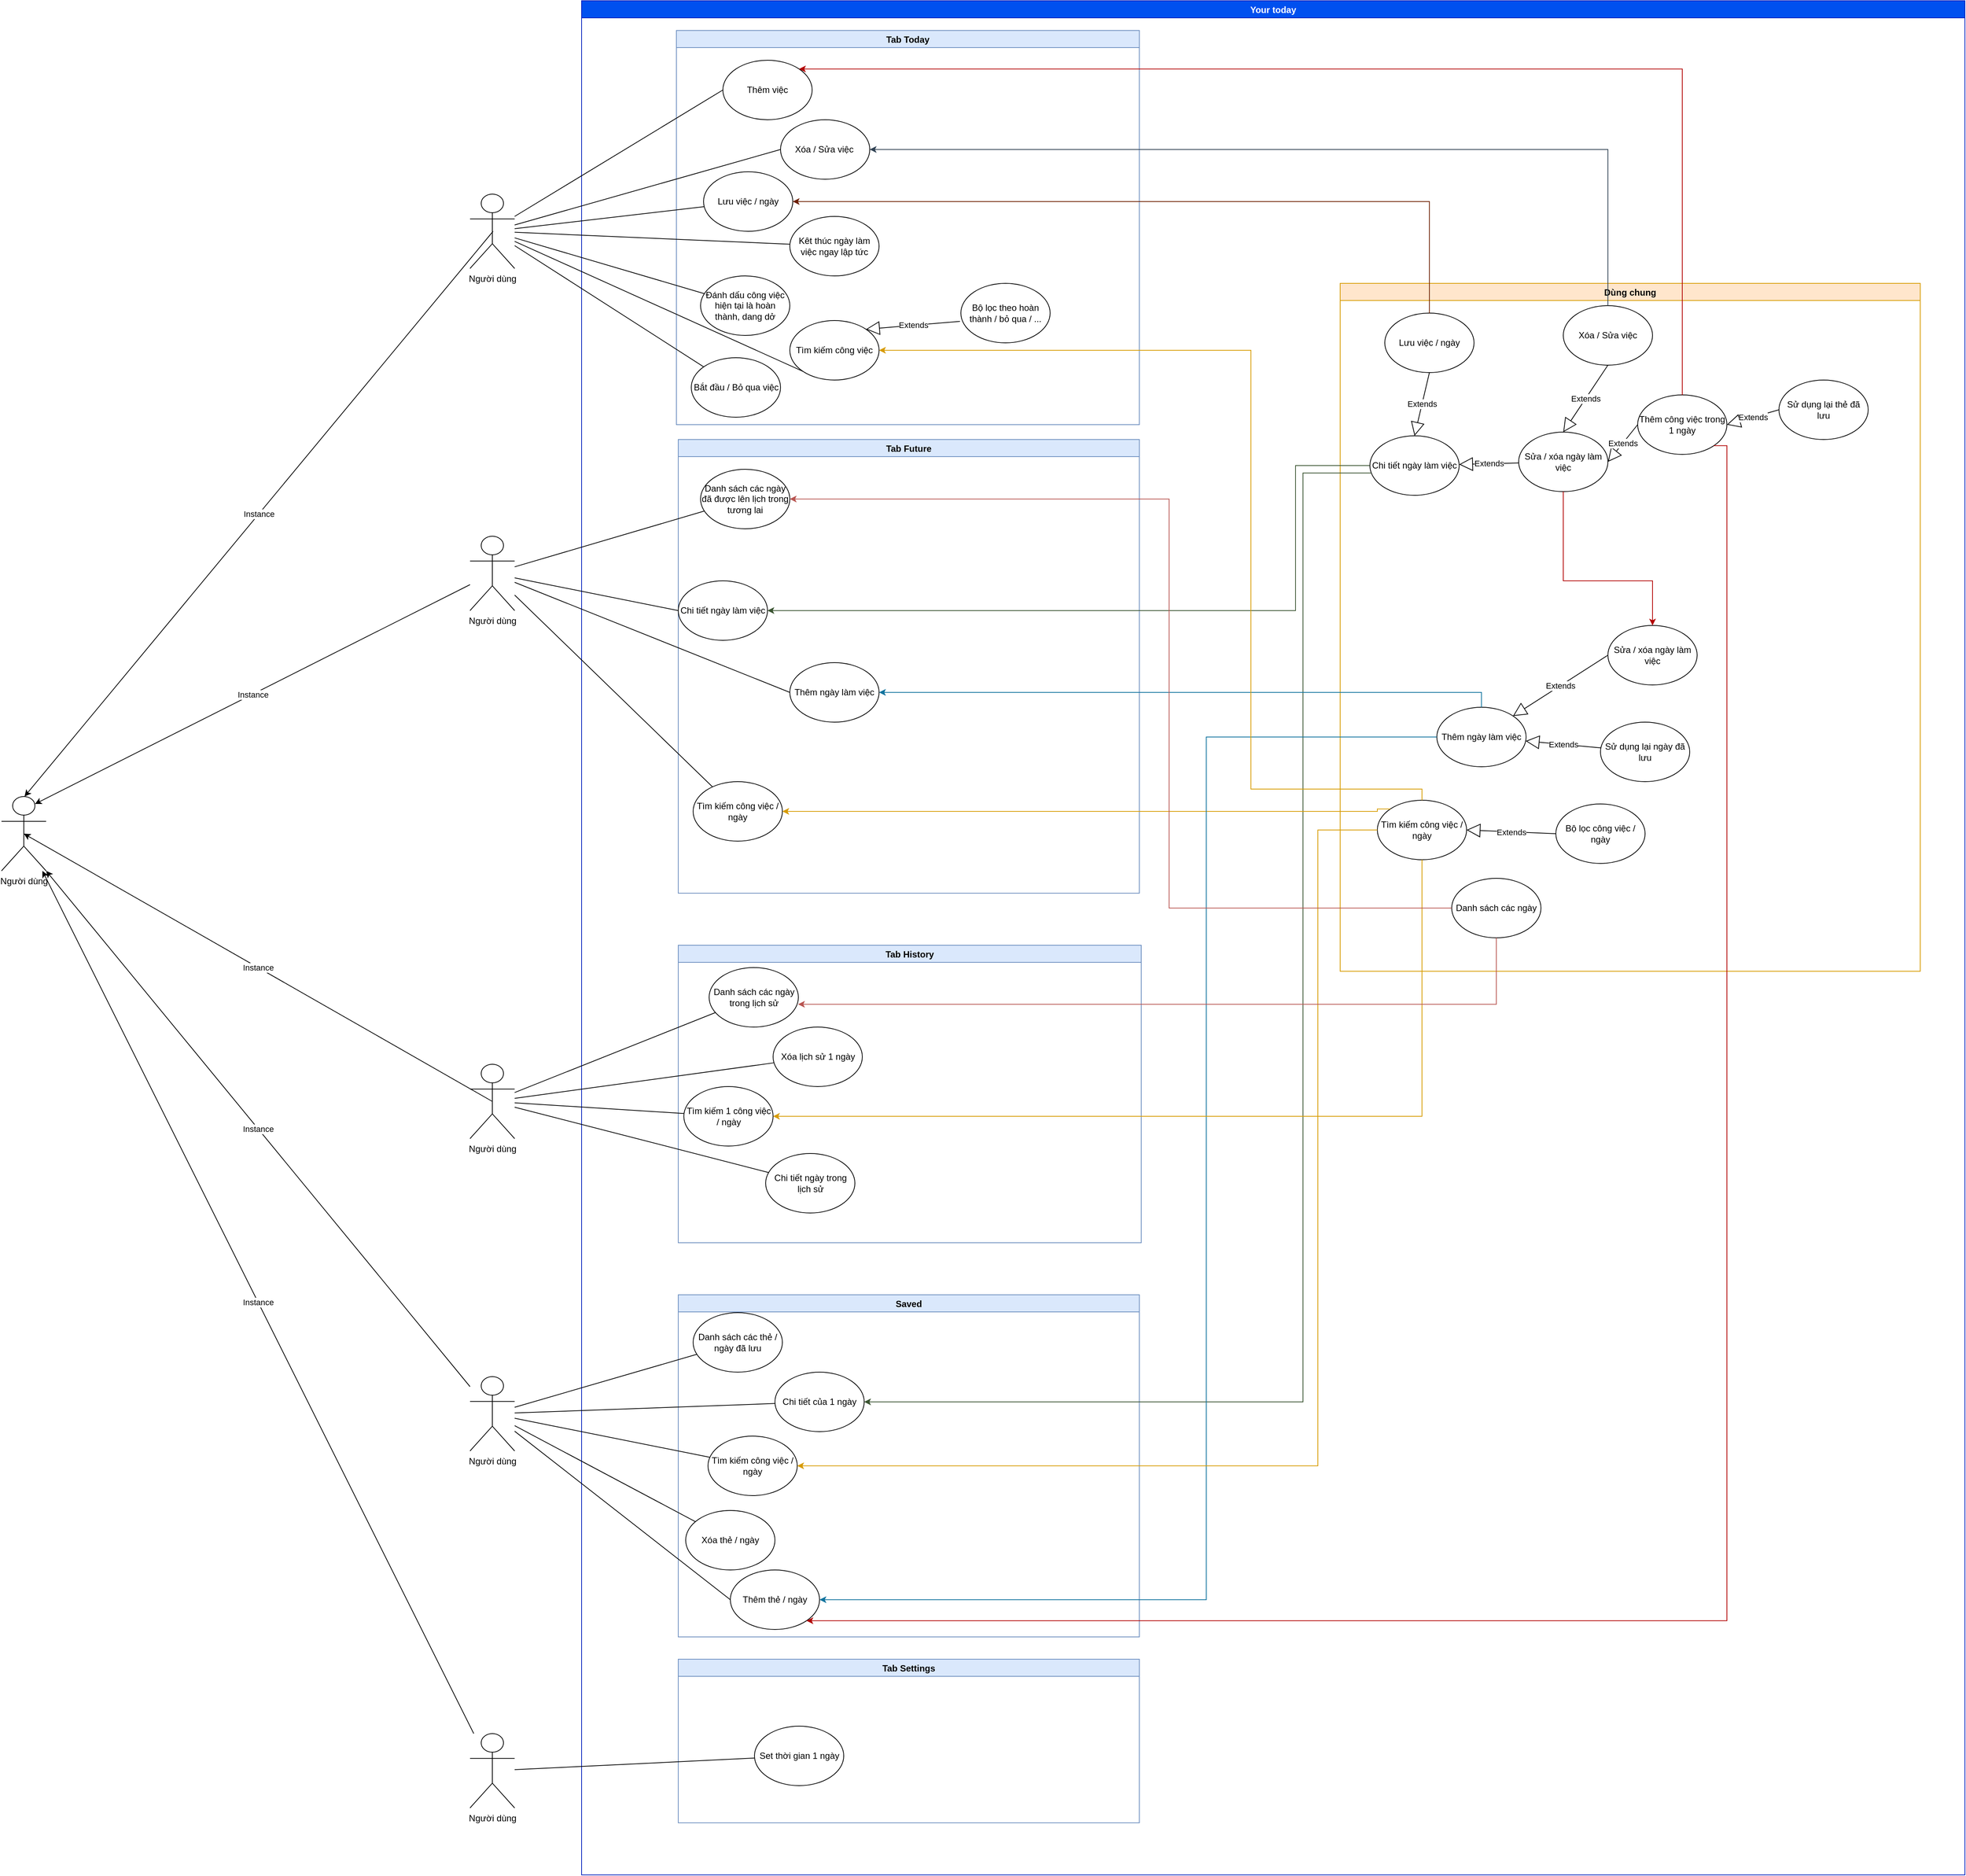 <mxfile version="14.7.0" type="device"><diagram id="XWagXdoDVZifMpJvhc0-" name="Page-1"><mxGraphModel dx="5567" dy="3816" grid="1" gridSize="10" guides="1" tooltips="1" connect="1" arrows="1" fold="1" page="1" pageScale="1" pageWidth="827" pageHeight="1169" math="0" shadow="0"><root><mxCell id="0"/><mxCell id="1" parent="0"/><mxCell id="ROFBrIqa3l4zb5Zoeo8V-1" value="Your today" style="swimlane;fillColor=#0050ef;strokeColor=#001DBC;fontColor=#ffffff;" vertex="1" parent="1"><mxGeometry x="190" y="-70" width="1860" height="2520" as="geometry"/></mxCell><mxCell id="ROFBrIqa3l4zb5Zoeo8V-3" value="Tab Future" style="swimlane;fillColor=#dae8fc;strokeColor=#6c8ebf;" vertex="1" parent="ROFBrIqa3l4zb5Zoeo8V-1"><mxGeometry x="130" y="590" width="620" height="610" as="geometry"/></mxCell><mxCell id="ROFBrIqa3l4zb5Zoeo8V-20" value="Danh sách các ngày đã được lên lịch trong tương lai" style="ellipse;whiteSpace=wrap;html=1;" vertex="1" parent="ROFBrIqa3l4zb5Zoeo8V-3"><mxGeometry x="30" y="40" width="120" height="80" as="geometry"/></mxCell><mxCell id="ROFBrIqa3l4zb5Zoeo8V-21" value="Chi tiết ngày làm việc" style="ellipse;whiteSpace=wrap;html=1;" vertex="1" parent="ROFBrIqa3l4zb5Zoeo8V-3"><mxGeometry y="190" width="120" height="80" as="geometry"/></mxCell><mxCell id="ROFBrIqa3l4zb5Zoeo8V-22" value="Tìm kiếm công việc / ngày" style="ellipse;whiteSpace=wrap;html=1;" vertex="1" parent="ROFBrIqa3l4zb5Zoeo8V-3"><mxGeometry x="20" y="460" width="120" height="80" as="geometry"/></mxCell><mxCell id="ROFBrIqa3l4zb5Zoeo8V-24" value="Thêm ngày làm việc" style="ellipse;whiteSpace=wrap;html=1;" vertex="1" parent="ROFBrIqa3l4zb5Zoeo8V-3"><mxGeometry x="150" y="300" width="120" height="80" as="geometry"/></mxCell><mxCell id="ROFBrIqa3l4zb5Zoeo8V-6" value="Tab Settings" style="swimlane;fillColor=#dae8fc;strokeColor=#6c8ebf;" vertex="1" parent="ROFBrIqa3l4zb5Zoeo8V-1"><mxGeometry x="130" y="2230" width="620" height="220" as="geometry"/></mxCell><mxCell id="ROFBrIqa3l4zb5Zoeo8V-40" value="Set thời gian 1 ngày" style="ellipse;whiteSpace=wrap;html=1;" vertex="1" parent="ROFBrIqa3l4zb5Zoeo8V-6"><mxGeometry x="102.5" y="90" width="120" height="80" as="geometry"/></mxCell><mxCell id="ROFBrIqa3l4zb5Zoeo8V-4" value="Tab History" style="swimlane;fillColor=#dae8fc;strokeColor=#6c8ebf;" vertex="1" parent="ROFBrIqa3l4zb5Zoeo8V-1"><mxGeometry x="130" y="1270" width="622.5" height="400" as="geometry"/></mxCell><mxCell id="ROFBrIqa3l4zb5Zoeo8V-30" value="Danh sách các ngày trong lịch sử" style="ellipse;whiteSpace=wrap;html=1;" vertex="1" parent="ROFBrIqa3l4zb5Zoeo8V-4"><mxGeometry x="41.5" y="30" width="120" height="80" as="geometry"/></mxCell><mxCell id="ROFBrIqa3l4zb5Zoeo8V-31" value="Xóa lịch sử 1 ngày" style="ellipse;whiteSpace=wrap;html=1;" vertex="1" parent="ROFBrIqa3l4zb5Zoeo8V-4"><mxGeometry x="127.5" y="110" width="120" height="80" as="geometry"/></mxCell><mxCell id="ROFBrIqa3l4zb5Zoeo8V-32" value="Tìm kiếm 1 công việc / ngày" style="ellipse;whiteSpace=wrap;html=1;" vertex="1" parent="ROFBrIqa3l4zb5Zoeo8V-4"><mxGeometry x="7.5" y="190" width="120" height="80" as="geometry"/></mxCell><mxCell id="ROFBrIqa3l4zb5Zoeo8V-33" value="Chi tiết ngày trong lịch sử" style="ellipse;whiteSpace=wrap;html=1;" vertex="1" parent="ROFBrIqa3l4zb5Zoeo8V-4"><mxGeometry x="117.5" y="280" width="120" height="80" as="geometry"/></mxCell><mxCell id="ROFBrIqa3l4zb5Zoeo8V-5" value="Saved" style="swimlane;fillColor=#dae8fc;strokeColor=#6c8ebf;" vertex="1" parent="ROFBrIqa3l4zb5Zoeo8V-1"><mxGeometry x="130" y="1740" width="620" height="460" as="geometry"/></mxCell><mxCell id="ROFBrIqa3l4zb5Zoeo8V-34" value="Danh sách các thẻ / ngày đã lưu" style="ellipse;whiteSpace=wrap;html=1;" vertex="1" parent="ROFBrIqa3l4zb5Zoeo8V-5"><mxGeometry x="20" y="24" width="120" height="80" as="geometry"/></mxCell><mxCell id="ROFBrIqa3l4zb5Zoeo8V-35" value="Chi tiết của 1 ngày" style="ellipse;whiteSpace=wrap;html=1;" vertex="1" parent="ROFBrIqa3l4zb5Zoeo8V-5"><mxGeometry x="130" y="104" width="120" height="80" as="geometry"/></mxCell><mxCell id="ROFBrIqa3l4zb5Zoeo8V-36" value="Tìm kiếm công việc / ngày" style="ellipse;whiteSpace=wrap;html=1;" vertex="1" parent="ROFBrIqa3l4zb5Zoeo8V-5"><mxGeometry x="40" y="190" width="120" height="80" as="geometry"/></mxCell><mxCell id="ROFBrIqa3l4zb5Zoeo8V-37" value="Xóa thẻ / ngày" style="ellipse;whiteSpace=wrap;html=1;" vertex="1" parent="ROFBrIqa3l4zb5Zoeo8V-5"><mxGeometry x="10" y="290" width="120" height="80" as="geometry"/></mxCell><mxCell id="ROFBrIqa3l4zb5Zoeo8V-38" value="Thêm thẻ / ngày" style="ellipse;whiteSpace=wrap;html=1;" vertex="1" parent="ROFBrIqa3l4zb5Zoeo8V-5"><mxGeometry x="70" y="370" width="120" height="80" as="geometry"/></mxCell><mxCell id="ROFBrIqa3l4zb5Zoeo8V-2" value="Tab Today" style="swimlane;fillColor=#dae8fc;strokeColor=#6c8ebf;" vertex="1" parent="ROFBrIqa3l4zb5Zoeo8V-1"><mxGeometry x="127.5" y="40" width="622.5" height="530" as="geometry"/></mxCell><mxCell id="ROFBrIqa3l4zb5Zoeo8V-8" value="Thêm việc" style="ellipse;whiteSpace=wrap;html=1;" vertex="1" parent="ROFBrIqa3l4zb5Zoeo8V-2"><mxGeometry x="62.5" y="40" width="120" height="80" as="geometry"/></mxCell><mxCell id="ROFBrIqa3l4zb5Zoeo8V-12" value="Đánh dấu công việc hiện tại là hoàn thành, dang dở" style="ellipse;whiteSpace=wrap;html=1;" vertex="1" parent="ROFBrIqa3l4zb5Zoeo8V-2"><mxGeometry x="32.5" y="330" width="120" height="80" as="geometry"/></mxCell><mxCell id="ROFBrIqa3l4zb5Zoeo8V-14" value="Tìm kiếm công việc" style="ellipse;whiteSpace=wrap;html=1;" vertex="1" parent="ROFBrIqa3l4zb5Zoeo8V-2"><mxGeometry x="152.5" y="390" width="120" height="80" as="geometry"/></mxCell><mxCell id="ROFBrIqa3l4zb5Zoeo8V-15" value="Lưu việc / ngày" style="ellipse;whiteSpace=wrap;html=1;" vertex="1" parent="ROFBrIqa3l4zb5Zoeo8V-2"><mxGeometry x="36.5" y="190" width="120" height="80" as="geometry"/></mxCell><mxCell id="ROFBrIqa3l4zb5Zoeo8V-16" value="Kêt thúc ngày làm việc ngay lập tức" style="ellipse;whiteSpace=wrap;html=1;" vertex="1" parent="ROFBrIqa3l4zb5Zoeo8V-2"><mxGeometry x="152.5" y="250" width="120" height="80" as="geometry"/></mxCell><mxCell id="ROFBrIqa3l4zb5Zoeo8V-19" value="Bắt đầu / Bỏ qua việc" style="ellipse;whiteSpace=wrap;html=1;" vertex="1" parent="ROFBrIqa3l4zb5Zoeo8V-2"><mxGeometry x="20" y="440" width="120" height="80" as="geometry"/></mxCell><mxCell id="ROFBrIqa3l4zb5Zoeo8V-146" value="Bộ lọc theo hoàn thành / bỏ qua / ..." style="ellipse;whiteSpace=wrap;html=1;" vertex="1" parent="ROFBrIqa3l4zb5Zoeo8V-2"><mxGeometry x="382.5" y="340" width="120" height="80" as="geometry"/></mxCell><mxCell id="ROFBrIqa3l4zb5Zoeo8V-147" value="Extends" style="endArrow=block;endSize=16;endFill=0;html=1;entryX=1;entryY=0;entryDx=0;entryDy=0;exitX=-0.01;exitY=0.639;exitDx=0;exitDy=0;exitPerimeter=0;" edge="1" parent="ROFBrIqa3l4zb5Zoeo8V-2" source="ROFBrIqa3l4zb5Zoeo8V-146" target="ROFBrIqa3l4zb5Zoeo8V-14"><mxGeometry width="160" relative="1" as="geometry"><mxPoint x="1262.5" y="470.0" as="sourcePoint"/><mxPoint x="1202.5" y="560.0" as="targetPoint"/></mxGeometry></mxCell><mxCell id="ROFBrIqa3l4zb5Zoeo8V-7" value="Xóa / Sửa việc&amp;nbsp;" style="ellipse;whiteSpace=wrap;html=1;" vertex="1" parent="ROFBrIqa3l4zb5Zoeo8V-2"><mxGeometry x="140" y="120" width="120" height="80" as="geometry"/></mxCell><mxCell id="ROFBrIqa3l4zb5Zoeo8V-97" value="Dùng chung" style="swimlane;fillColor=#ffe6cc;strokeColor=#d79b00;" vertex="1" parent="ROFBrIqa3l4zb5Zoeo8V-1"><mxGeometry x="1020" y="380" width="780" height="925" as="geometry"/></mxCell><mxCell id="ROFBrIqa3l4zb5Zoeo8V-98" value="Xóa / Sửa việc" style="ellipse;whiteSpace=wrap;html=1;" vertex="1" parent="ROFBrIqa3l4zb5Zoeo8V-97"><mxGeometry x="300" y="30" width="120" height="80" as="geometry"/></mxCell><mxCell id="ROFBrIqa3l4zb5Zoeo8V-101" value="Lưu việc / ngày" style="ellipse;whiteSpace=wrap;html=1;" vertex="1" parent="ROFBrIqa3l4zb5Zoeo8V-97"><mxGeometry x="60" y="40" width="120" height="80" as="geometry"/></mxCell><mxCell id="ROFBrIqa3l4zb5Zoeo8V-102" value="Chi tiết ngày làm việc" style="ellipse;whiteSpace=wrap;html=1;" vertex="1" parent="ROFBrIqa3l4zb5Zoeo8V-97"><mxGeometry x="40" y="205" width="120" height="80" as="geometry"/></mxCell><mxCell id="ROFBrIqa3l4zb5Zoeo8V-104" value="Tìm kiếm công việc / ngày" style="ellipse;whiteSpace=wrap;html=1;" vertex="1" parent="ROFBrIqa3l4zb5Zoeo8V-97"><mxGeometry x="50" y="695" width="120" height="80" as="geometry"/></mxCell><mxCell id="ROFBrIqa3l4zb5Zoeo8V-105" value="Bộ lọc công việc / ngày" style="ellipse;whiteSpace=wrap;html=1;" vertex="1" parent="ROFBrIqa3l4zb5Zoeo8V-97"><mxGeometry x="290" y="700" width="120" height="80" as="geometry"/></mxCell><mxCell id="ROFBrIqa3l4zb5Zoeo8V-110" value="Sửa / xóa ngày làm việc" style="ellipse;whiteSpace=wrap;html=1;" vertex="1" parent="ROFBrIqa3l4zb5Zoeo8V-97"><mxGeometry x="240" y="200" width="120" height="80" as="geometry"/></mxCell><mxCell id="ROFBrIqa3l4zb5Zoeo8V-112" value="Thêm công việc trong 1 ngày" style="ellipse;whiteSpace=wrap;html=1;" vertex="1" parent="ROFBrIqa3l4zb5Zoeo8V-97"><mxGeometry x="400" y="150" width="120" height="80" as="geometry"/></mxCell><mxCell id="ROFBrIqa3l4zb5Zoeo8V-113" value="Sử dụng lại thẻ đã lưu" style="ellipse;whiteSpace=wrap;html=1;" vertex="1" parent="ROFBrIqa3l4zb5Zoeo8V-97"><mxGeometry x="590" y="130" width="120" height="80" as="geometry"/></mxCell><mxCell id="ROFBrIqa3l4zb5Zoeo8V-114" value="Extends" style="endArrow=block;endSize=16;endFill=0;html=1;entryX=1;entryY=0.5;entryDx=0;entryDy=0;exitX=0;exitY=0.5;exitDx=0;exitDy=0;" edge="1" parent="ROFBrIqa3l4zb5Zoeo8V-97" source="ROFBrIqa3l4zb5Zoeo8V-112" target="ROFBrIqa3l4zb5Zoeo8V-110"><mxGeometry width="160" relative="1" as="geometry"><mxPoint x="150" y="-100" as="sourcePoint"/><mxPoint x="30" y="-100" as="targetPoint"/></mxGeometry></mxCell><mxCell id="ROFBrIqa3l4zb5Zoeo8V-115" value="Extends" style="endArrow=block;endSize=16;endFill=0;html=1;entryX=1;entryY=0.5;entryDx=0;entryDy=0;exitX=0;exitY=0.5;exitDx=0;exitDy=0;" edge="1" parent="ROFBrIqa3l4zb5Zoeo8V-97" source="ROFBrIqa3l4zb5Zoeo8V-113" target="ROFBrIqa3l4zb5Zoeo8V-112"><mxGeometry width="160" relative="1" as="geometry"><mxPoint x="170" y="-80" as="sourcePoint"/><mxPoint x="50" y="-80" as="targetPoint"/></mxGeometry></mxCell><mxCell id="ROFBrIqa3l4zb5Zoeo8V-117" value="Extends" style="endArrow=block;endSize=16;endFill=0;html=1;entryX=0.5;entryY=0;entryDx=0;entryDy=0;exitX=0.5;exitY=1;exitDx=0;exitDy=0;" edge="1" parent="ROFBrIqa3l4zb5Zoeo8V-97" source="ROFBrIqa3l4zb5Zoeo8V-98" target="ROFBrIqa3l4zb5Zoeo8V-110"><mxGeometry width="160" relative="1" as="geometry"><mxPoint x="410" y="200.0" as="sourcePoint"/><mxPoint x="370" y="250.0" as="targetPoint"/></mxGeometry></mxCell><mxCell id="ROFBrIqa3l4zb5Zoeo8V-119" value="Extends" style="endArrow=block;endSize=16;endFill=0;html=1;" edge="1" parent="ROFBrIqa3l4zb5Zoeo8V-97" source="ROFBrIqa3l4zb5Zoeo8V-110" target="ROFBrIqa3l4zb5Zoeo8V-102"><mxGeometry width="160" relative="1" as="geometry"><mxPoint x="370" y="120.0" as="sourcePoint"/><mxPoint x="310" y="210.0" as="targetPoint"/></mxGeometry></mxCell><mxCell id="ROFBrIqa3l4zb5Zoeo8V-125" value="Extends" style="endArrow=block;endSize=16;endFill=0;html=1;entryX=0.5;entryY=0;entryDx=0;entryDy=0;exitX=0.5;exitY=1;exitDx=0;exitDy=0;" edge="1" parent="ROFBrIqa3l4zb5Zoeo8V-97" source="ROFBrIqa3l4zb5Zoeo8V-101" target="ROFBrIqa3l4zb5Zoeo8V-102"><mxGeometry width="160" relative="1" as="geometry"><mxPoint x="250.043" y="251.512" as="sourcePoint"/><mxPoint x="169.963" y="253.589" as="targetPoint"/></mxGeometry></mxCell><mxCell id="ROFBrIqa3l4zb5Zoeo8V-130" value="Thêm ngày làm việc" style="ellipse;whiteSpace=wrap;html=1;" vertex="1" parent="ROFBrIqa3l4zb5Zoeo8V-97"><mxGeometry x="130" y="570" width="120" height="80" as="geometry"/></mxCell><mxCell id="ROFBrIqa3l4zb5Zoeo8V-131" value="Sử dụng lại ngày đã lưu" style="ellipse;whiteSpace=wrap;html=1;" vertex="1" parent="ROFBrIqa3l4zb5Zoeo8V-97"><mxGeometry x="350" y="590" width="120" height="80" as="geometry"/></mxCell><mxCell id="ROFBrIqa3l4zb5Zoeo8V-132" value="Extends" style="endArrow=block;endSize=16;endFill=0;html=1;" edge="1" parent="ROFBrIqa3l4zb5Zoeo8V-97" source="ROFBrIqa3l4zb5Zoeo8V-131" target="ROFBrIqa3l4zb5Zoeo8V-130"><mxGeometry width="160" relative="1" as="geometry"><mxPoint x="43.82" y="-395.955" as="sourcePoint"/><mxPoint x="-60" y="-370" as="targetPoint"/></mxGeometry></mxCell><mxCell id="ROFBrIqa3l4zb5Zoeo8V-133" value="Sửa / xóa ngày làm việc" style="ellipse;whiteSpace=wrap;html=1;" vertex="1" parent="ROFBrIqa3l4zb5Zoeo8V-97"><mxGeometry x="360" y="460" width="120" height="80" as="geometry"/></mxCell><mxCell id="ROFBrIqa3l4zb5Zoeo8V-134" value="Extends" style="endArrow=block;endSize=16;endFill=0;html=1;entryX=1;entryY=0;entryDx=0;entryDy=0;exitX=0;exitY=0.5;exitDx=0;exitDy=0;" edge="1" parent="ROFBrIqa3l4zb5Zoeo8V-97" source="ROFBrIqa3l4zb5Zoeo8V-133" target="ROFBrIqa3l4zb5Zoeo8V-130"><mxGeometry width="160" relative="1" as="geometry"><mxPoint x="-120" y="-70.0" as="sourcePoint"/><mxPoint x="-120" y="60.0" as="targetPoint"/></mxGeometry></mxCell><mxCell id="ROFBrIqa3l4zb5Zoeo8V-126" style="edgeStyle=orthogonalEdgeStyle;rounded=0;orthogonalLoop=1;jettySize=auto;html=1;fillColor=#e51400;strokeColor=#B20000;exitX=0.5;exitY=1;exitDx=0;exitDy=0;entryX=0.5;entryY=0;entryDx=0;entryDy=0;" edge="1" parent="ROFBrIqa3l4zb5Zoeo8V-97" source="ROFBrIqa3l4zb5Zoeo8V-110" target="ROFBrIqa3l4zb5Zoeo8V-133"><mxGeometry relative="1" as="geometry"><mxPoint x="50" y="255.0" as="sourcePoint"/><mxPoint x="-190" y="570" as="targetPoint"/><Array as="points"><mxPoint x="300" y="400"/><mxPoint x="420" y="400"/></Array></mxGeometry></mxCell><mxCell id="ROFBrIqa3l4zb5Zoeo8V-139" value="Extends" style="endArrow=block;endSize=16;endFill=0;html=1;entryX=1;entryY=0.5;entryDx=0;entryDy=0;exitX=0;exitY=0.5;exitDx=0;exitDy=0;" edge="1" parent="ROFBrIqa3l4zb5Zoeo8V-97" source="ROFBrIqa3l4zb5Zoeo8V-105" target="ROFBrIqa3l4zb5Zoeo8V-104"><mxGeometry width="160" relative="1" as="geometry"><mxPoint x="360.519" y="634.752" as="sourcePoint"/><mxPoint x="259.45" y="625.405" as="targetPoint"/></mxGeometry></mxCell><mxCell id="ROFBrIqa3l4zb5Zoeo8V-143" value="Danh sách các ngày" style="ellipse;whiteSpace=wrap;html=1;" vertex="1" parent="ROFBrIqa3l4zb5Zoeo8V-97"><mxGeometry x="150" y="800" width="120" height="80" as="geometry"/></mxCell><mxCell id="ROFBrIqa3l4zb5Zoeo8V-108" style="edgeStyle=orthogonalEdgeStyle;rounded=0;orthogonalLoop=1;jettySize=auto;html=1;entryX=1;entryY=0.5;entryDx=0;entryDy=0;fillColor=#647687;strokeColor=#314354;" edge="1" parent="ROFBrIqa3l4zb5Zoeo8V-1" source="ROFBrIqa3l4zb5Zoeo8V-98" target="ROFBrIqa3l4zb5Zoeo8V-7"><mxGeometry relative="1" as="geometry"><Array as="points"><mxPoint x="1380" y="200"/></Array></mxGeometry></mxCell><mxCell id="ROFBrIqa3l4zb5Zoeo8V-118" style="edgeStyle=orthogonalEdgeStyle;rounded=0;orthogonalLoop=1;jettySize=auto;html=1;entryX=1;entryY=0;entryDx=0;entryDy=0;fillColor=#e51400;strokeColor=#B20000;" edge="1" parent="ROFBrIqa3l4zb5Zoeo8V-1" source="ROFBrIqa3l4zb5Zoeo8V-112" target="ROFBrIqa3l4zb5Zoeo8V-8"><mxGeometry relative="1" as="geometry"><Array as="points"><mxPoint x="1480" y="92"/></Array></mxGeometry></mxCell><mxCell id="ROFBrIqa3l4zb5Zoeo8V-120" style="edgeStyle=orthogonalEdgeStyle;rounded=0;orthogonalLoop=1;jettySize=auto;html=1;entryX=1;entryY=0.5;entryDx=0;entryDy=0;fillColor=#6d8764;strokeColor=#3A5431;" edge="1" parent="ROFBrIqa3l4zb5Zoeo8V-1" source="ROFBrIqa3l4zb5Zoeo8V-102" target="ROFBrIqa3l4zb5Zoeo8V-21"><mxGeometry relative="1" as="geometry"><Array as="points"><mxPoint x="960" y="625"/><mxPoint x="960" y="820"/><mxPoint x="250" y="820"/></Array></mxGeometry></mxCell><mxCell id="ROFBrIqa3l4zb5Zoeo8V-122" style="edgeStyle=orthogonalEdgeStyle;rounded=0;orthogonalLoop=1;jettySize=auto;html=1;fillColor=#6d8764;strokeColor=#3A5431;" edge="1" parent="ROFBrIqa3l4zb5Zoeo8V-1" source="ROFBrIqa3l4zb5Zoeo8V-102" target="ROFBrIqa3l4zb5Zoeo8V-35"><mxGeometry relative="1" as="geometry"><mxPoint x="1070" y="635.0" as="sourcePoint"/><mxPoint x="260" y="830.0" as="targetPoint"/><Array as="points"><mxPoint x="970" y="635"/><mxPoint x="970" y="1884"/></Array></mxGeometry></mxCell><mxCell id="ROFBrIqa3l4zb5Zoeo8V-123" style="edgeStyle=orthogonalEdgeStyle;rounded=0;orthogonalLoop=1;jettySize=auto;html=1;fillColor=#a0522d;strokeColor=#6D1F00;exitX=0.5;exitY=0;exitDx=0;exitDy=0;entryX=1;entryY=0.5;entryDx=0;entryDy=0;" edge="1" parent="ROFBrIqa3l4zb5Zoeo8V-1" source="ROFBrIqa3l4zb5Zoeo8V-101" target="ROFBrIqa3l4zb5Zoeo8V-15"><mxGeometry relative="1" as="geometry"><mxPoint x="1071.905" y="645.0" as="sourcePoint"/><mxPoint x="390.0" y="1894.059" as="targetPoint"/><Array as="points"><mxPoint x="1140" y="270"/></Array></mxGeometry></mxCell><mxCell id="ROFBrIqa3l4zb5Zoeo8V-129" style="edgeStyle=orthogonalEdgeStyle;rounded=0;orthogonalLoop=1;jettySize=auto;html=1;entryX=1;entryY=0.5;entryDx=0;entryDy=0;fillColor=#ffcd28;strokeColor=#d79b00;exitX=0;exitY=0;exitDx=0;exitDy=0;gradientColor=#ffa500;" edge="1" parent="ROFBrIqa3l4zb5Zoeo8V-1" source="ROFBrIqa3l4zb5Zoeo8V-104" target="ROFBrIqa3l4zb5Zoeo8V-22"><mxGeometry relative="1" as="geometry"><mxPoint x="1070" y="635.0" as="sourcePoint"/><mxPoint x="242.426" y="801.716" as="targetPoint"/><Array as="points"><mxPoint x="1070" y="1087"/><mxPoint x="1070" y="1090"/></Array></mxGeometry></mxCell><mxCell id="ROFBrIqa3l4zb5Zoeo8V-135" style="edgeStyle=orthogonalEdgeStyle;rounded=0;orthogonalLoop=1;jettySize=auto;html=1;entryX=1;entryY=0.5;entryDx=0;entryDy=0;fillColor=#b1ddf0;strokeColor=#10739e;" edge="1" parent="ROFBrIqa3l4zb5Zoeo8V-1" source="ROFBrIqa3l4zb5Zoeo8V-130" target="ROFBrIqa3l4zb5Zoeo8V-24"><mxGeometry relative="1" as="geometry"><Array as="points"><mxPoint x="1210" y="930"/></Array></mxGeometry></mxCell><mxCell id="ROFBrIqa3l4zb5Zoeo8V-136" style="edgeStyle=orthogonalEdgeStyle;rounded=0;orthogonalLoop=1;jettySize=auto;html=1;entryX=1;entryY=0.5;entryDx=0;entryDy=0;fillColor=#b1ddf0;strokeColor=#10739e;" edge="1" parent="ROFBrIqa3l4zb5Zoeo8V-1" source="ROFBrIqa3l4zb5Zoeo8V-130" target="ROFBrIqa3l4zb5Zoeo8V-38"><mxGeometry relative="1" as="geometry"><Array as="points"><mxPoint x="840" y="990"/><mxPoint x="840" y="2150"/></Array></mxGeometry></mxCell><mxCell id="ROFBrIqa3l4zb5Zoeo8V-138" style="edgeStyle=orthogonalEdgeStyle;rounded=0;orthogonalLoop=1;jettySize=auto;html=1;entryX=1;entryY=0.5;entryDx=0;entryDy=0;fillColor=#ffcd28;strokeColor=#d79b00;gradientColor=#ffa500;" edge="1" parent="ROFBrIqa3l4zb5Zoeo8V-1" source="ROFBrIqa3l4zb5Zoeo8V-104" target="ROFBrIqa3l4zb5Zoeo8V-32"><mxGeometry relative="1" as="geometry"><Array as="points"><mxPoint x="1130" y="1500"/></Array></mxGeometry></mxCell><mxCell id="ROFBrIqa3l4zb5Zoeo8V-140" style="edgeStyle=orthogonalEdgeStyle;rounded=0;orthogonalLoop=1;jettySize=auto;html=1;entryX=1;entryY=0.5;entryDx=0;entryDy=0;fillColor=#ffcd28;strokeColor=#d79b00;gradientColor=#ffa500;" edge="1" parent="ROFBrIqa3l4zb5Zoeo8V-1" source="ROFBrIqa3l4zb5Zoeo8V-104" target="ROFBrIqa3l4zb5Zoeo8V-36"><mxGeometry relative="1" as="geometry"><Array as="points"><mxPoint x="990" y="1115"/><mxPoint x="990" y="1970"/></Array></mxGeometry></mxCell><mxCell id="ROFBrIqa3l4zb5Zoeo8V-142" style="edgeStyle=orthogonalEdgeStyle;rounded=0;orthogonalLoop=1;jettySize=auto;html=1;entryX=1;entryY=0.5;entryDx=0;entryDy=0;fillColor=#ffcd28;strokeColor=#d79b00;gradientColor=#ffa500;" edge="1" parent="ROFBrIqa3l4zb5Zoeo8V-1" source="ROFBrIqa3l4zb5Zoeo8V-104" target="ROFBrIqa3l4zb5Zoeo8V-14"><mxGeometry relative="1" as="geometry"><Array as="points"><mxPoint x="1130" y="1060"/><mxPoint x="900" y="1060"/><mxPoint x="900" y="470"/></Array></mxGeometry></mxCell><mxCell id="ROFBrIqa3l4zb5Zoeo8V-144" style="edgeStyle=orthogonalEdgeStyle;rounded=0;orthogonalLoop=1;jettySize=auto;html=1;entryX=1;entryY=0.5;entryDx=0;entryDy=0;fillColor=#f8cecc;strokeColor=#b85450;gradientColor=#ea6b66;" edge="1" parent="ROFBrIqa3l4zb5Zoeo8V-1" source="ROFBrIqa3l4zb5Zoeo8V-143" target="ROFBrIqa3l4zb5Zoeo8V-20"><mxGeometry relative="1" as="geometry"><Array as="points"><mxPoint x="790" y="1220"/><mxPoint x="790" y="670"/></Array></mxGeometry></mxCell><mxCell id="ROFBrIqa3l4zb5Zoeo8V-145" style="edgeStyle=orthogonalEdgeStyle;rounded=0;orthogonalLoop=1;jettySize=auto;html=1;entryX=0.997;entryY=0.617;entryDx=0;entryDy=0;entryPerimeter=0;fillColor=#f8cecc;strokeColor=#b85450;gradientColor=#ea6b66;" edge="1" parent="ROFBrIqa3l4zb5Zoeo8V-1" source="ROFBrIqa3l4zb5Zoeo8V-143" target="ROFBrIqa3l4zb5Zoeo8V-30"><mxGeometry relative="1" as="geometry"><Array as="points"><mxPoint x="1230" y="1349"/></Array></mxGeometry></mxCell><mxCell id="ROFBrIqa3l4zb5Zoeo8V-149" style="edgeStyle=orthogonalEdgeStyle;rounded=0;orthogonalLoop=1;jettySize=auto;html=1;entryX=1;entryY=1;entryDx=0;entryDy=0;fillColor=#e51400;strokeColor=#B20000;exitX=1;exitY=1;exitDx=0;exitDy=0;" edge="1" parent="ROFBrIqa3l4zb5Zoeo8V-1" source="ROFBrIqa3l4zb5Zoeo8V-112" target="ROFBrIqa3l4zb5Zoeo8V-38"><mxGeometry relative="1" as="geometry"><Array as="points"><mxPoint x="1540" y="598"/><mxPoint x="1540" y="2178"/></Array></mxGeometry></mxCell><mxCell id="ROFBrIqa3l4zb5Zoeo8V-9" value="Người dùng" style="shape=umlActor;verticalLabelPosition=bottom;verticalAlign=top;html=1;outlineConnect=0;" vertex="1" parent="1"><mxGeometry x="40" y="190" width="60" height="100" as="geometry"/></mxCell><mxCell id="ROFBrIqa3l4zb5Zoeo8V-43" value="" style="endArrow=none;html=1;entryX=0;entryY=0.5;entryDx=0;entryDy=0;" edge="1" parent="1" source="ROFBrIqa3l4zb5Zoeo8V-9" target="ROFBrIqa3l4zb5Zoeo8V-7"><mxGeometry width="50" height="50" relative="1" as="geometry"><mxPoint x="380" y="160" as="sourcePoint"/><mxPoint x="430" y="110" as="targetPoint"/></mxGeometry></mxCell><mxCell id="ROFBrIqa3l4zb5Zoeo8V-46" value="" style="endArrow=none;html=1;entryX=0;entryY=0.5;entryDx=0;entryDy=0;" edge="1" parent="1" target="ROFBrIqa3l4zb5Zoeo8V-8"><mxGeometry width="50" height="50" relative="1" as="geometry"><mxPoint x="100" y="220" as="sourcePoint"/><mxPoint x="430" y="110" as="targetPoint"/></mxGeometry></mxCell><mxCell id="ROFBrIqa3l4zb5Zoeo8V-49" value="" style="endArrow=none;html=1;" edge="1" parent="1" source="ROFBrIqa3l4zb5Zoeo8V-9" target="ROFBrIqa3l4zb5Zoeo8V-15"><mxGeometry width="50" height="50" relative="1" as="geometry"><mxPoint x="110" y="220" as="sourcePoint"/><mxPoint x="467.5" y="100" as="targetPoint"/></mxGeometry></mxCell><mxCell id="ROFBrIqa3l4zb5Zoeo8V-50" value="" style="endArrow=none;html=1;" edge="1" parent="1" source="ROFBrIqa3l4zb5Zoeo8V-9" target="ROFBrIqa3l4zb5Zoeo8V-16"><mxGeometry width="50" height="50" relative="1" as="geometry"><mxPoint x="120" y="240" as="sourcePoint"/><mxPoint x="477.5" y="110" as="targetPoint"/></mxGeometry></mxCell><mxCell id="ROFBrIqa3l4zb5Zoeo8V-51" value="" style="endArrow=none;html=1;" edge="1" parent="1" source="ROFBrIqa3l4zb5Zoeo8V-9" target="ROFBrIqa3l4zb5Zoeo8V-12"><mxGeometry width="50" height="50" relative="1" as="geometry"><mxPoint x="130" y="250" as="sourcePoint"/><mxPoint x="487.5" y="120" as="targetPoint"/></mxGeometry></mxCell><mxCell id="ROFBrIqa3l4zb5Zoeo8V-52" value="" style="endArrow=none;html=1;" edge="1" parent="1" source="ROFBrIqa3l4zb5Zoeo8V-9" target="ROFBrIqa3l4zb5Zoeo8V-19"><mxGeometry width="50" height="50" relative="1" as="geometry"><mxPoint x="140" y="260" as="sourcePoint"/><mxPoint x="497.5" y="130" as="targetPoint"/></mxGeometry></mxCell><mxCell id="ROFBrIqa3l4zb5Zoeo8V-53" value="" style="endArrow=none;html=1;entryX=0;entryY=1;entryDx=0;entryDy=0;" edge="1" parent="1" source="ROFBrIqa3l4zb5Zoeo8V-9" target="ROFBrIqa3l4zb5Zoeo8V-14"><mxGeometry width="50" height="50" relative="1" as="geometry"><mxPoint x="150" y="270" as="sourcePoint"/><mxPoint x="507.5" y="140" as="targetPoint"/></mxGeometry></mxCell><mxCell id="ROFBrIqa3l4zb5Zoeo8V-55" value="Người dùng" style="shape=umlActor;verticalLabelPosition=bottom;verticalAlign=top;html=1;outlineConnect=0;" vertex="1" parent="1"><mxGeometry x="40" y="650" width="60" height="100" as="geometry"/></mxCell><mxCell id="ROFBrIqa3l4zb5Zoeo8V-57" value="" style="endArrow=none;html=1;" edge="1" parent="1" source="ROFBrIqa3l4zb5Zoeo8V-55" target="ROFBrIqa3l4zb5Zoeo8V-20"><mxGeometry width="50" height="50" relative="1" as="geometry"><mxPoint x="380" y="730" as="sourcePoint"/><mxPoint x="430" y="680" as="targetPoint"/></mxGeometry></mxCell><mxCell id="ROFBrIqa3l4zb5Zoeo8V-59" value="" style="endArrow=none;html=1;" edge="1" parent="1" source="ROFBrIqa3l4zb5Zoeo8V-55" target="ROFBrIqa3l4zb5Zoeo8V-22"><mxGeometry width="50" height="50" relative="1" as="geometry"><mxPoint x="120" y="709.412" as="sourcePoint"/><mxPoint x="376.973" y="618.716" as="targetPoint"/></mxGeometry></mxCell><mxCell id="ROFBrIqa3l4zb5Zoeo8V-61" value="" style="endArrow=none;html=1;entryX=0;entryY=0.5;entryDx=0;entryDy=0;" edge="1" parent="1" source="ROFBrIqa3l4zb5Zoeo8V-55" target="ROFBrIqa3l4zb5Zoeo8V-21"><mxGeometry width="50" height="50" relative="1" as="geometry"><mxPoint x="140" y="729.412" as="sourcePoint"/><mxPoint x="396.973" y="638.716" as="targetPoint"/></mxGeometry></mxCell><mxCell id="ROFBrIqa3l4zb5Zoeo8V-62" value="" style="endArrow=none;html=1;entryX=0;entryY=0.5;entryDx=0;entryDy=0;" edge="1" parent="1" source="ROFBrIqa3l4zb5Zoeo8V-55" target="ROFBrIqa3l4zb5Zoeo8V-24"><mxGeometry width="50" height="50" relative="1" as="geometry"><mxPoint x="150" y="739.412" as="sourcePoint"/><mxPoint x="470" y="830" as="targetPoint"/></mxGeometry></mxCell><mxCell id="ROFBrIqa3l4zb5Zoeo8V-69" value="Người dùng" style="shape=umlActor;verticalLabelPosition=bottom;verticalAlign=top;html=1;outlineConnect=0;" vertex="1" parent="1"><mxGeometry x="40" y="1360" width="60" height="100" as="geometry"/></mxCell><mxCell id="ROFBrIqa3l4zb5Zoeo8V-70" value="" style="endArrow=none;html=1;" edge="1" parent="1" source="ROFBrIqa3l4zb5Zoeo8V-69" target="ROFBrIqa3l4zb5Zoeo8V-30"><mxGeometry width="50" height="50" relative="1" as="geometry"><mxPoint x="380" y="1590" as="sourcePoint"/><mxPoint x="430" y="1540" as="targetPoint"/></mxGeometry></mxCell><mxCell id="ROFBrIqa3l4zb5Zoeo8V-71" value="" style="endArrow=none;html=1;" edge="1" parent="1" source="ROFBrIqa3l4zb5Zoeo8V-69" target="ROFBrIqa3l4zb5Zoeo8V-31"><mxGeometry width="50" height="50" relative="1" as="geometry"><mxPoint x="140" y="1404.713" as="sourcePoint"/><mxPoint x="376.33" y="1284.29" as="targetPoint"/></mxGeometry></mxCell><mxCell id="ROFBrIqa3l4zb5Zoeo8V-72" value="" style="endArrow=none;html=1;" edge="1" parent="1" source="ROFBrIqa3l4zb5Zoeo8V-69" target="ROFBrIqa3l4zb5Zoeo8V-32"><mxGeometry width="50" height="50" relative="1" as="geometry"><mxPoint x="150" y="1414.713" as="sourcePoint"/><mxPoint x="386.33" y="1294.29" as="targetPoint"/></mxGeometry></mxCell><mxCell id="ROFBrIqa3l4zb5Zoeo8V-73" value="" style="endArrow=none;html=1;" edge="1" parent="1" source="ROFBrIqa3l4zb5Zoeo8V-69" target="ROFBrIqa3l4zb5Zoeo8V-33"><mxGeometry width="50" height="50" relative="1" as="geometry"><mxPoint x="60" y="1425" as="sourcePoint"/><mxPoint x="396.33" y="1304.29" as="targetPoint"/></mxGeometry></mxCell><mxCell id="ROFBrIqa3l4zb5Zoeo8V-74" value="Người dùng" style="shape=umlActor;verticalLabelPosition=bottom;verticalAlign=top;html=1;outlineConnect=0;" vertex="1" parent="1"><mxGeometry x="40" y="1780" width="60" height="100" as="geometry"/></mxCell><mxCell id="ROFBrIqa3l4zb5Zoeo8V-75" value="" style="endArrow=none;html=1;" edge="1" parent="1" source="ROFBrIqa3l4zb5Zoeo8V-74" target="ROFBrIqa3l4zb5Zoeo8V-34"><mxGeometry width="50" height="50" relative="1" as="geometry"><mxPoint x="380" y="1800" as="sourcePoint"/><mxPoint x="430" y="1750" as="targetPoint"/></mxGeometry></mxCell><mxCell id="ROFBrIqa3l4zb5Zoeo8V-76" value="" style="endArrow=none;html=1;" edge="1" parent="1" source="ROFBrIqa3l4zb5Zoeo8V-74" target="ROFBrIqa3l4zb5Zoeo8V-35"><mxGeometry width="50" height="50" relative="1" as="geometry"><mxPoint x="140" y="1837.4" as="sourcePoint"/><mxPoint x="359.235" y="1745.322" as="targetPoint"/></mxGeometry></mxCell><mxCell id="ROFBrIqa3l4zb5Zoeo8V-77" value="" style="endArrow=none;html=1;" edge="1" parent="1" source="ROFBrIqa3l4zb5Zoeo8V-74" target="ROFBrIqa3l4zb5Zoeo8V-36"><mxGeometry width="50" height="50" relative="1" as="geometry"><mxPoint x="150" y="1847.4" as="sourcePoint"/><mxPoint x="369.235" y="1755.322" as="targetPoint"/></mxGeometry></mxCell><mxCell id="ROFBrIqa3l4zb5Zoeo8V-78" value="" style="endArrow=none;html=1;" edge="1" parent="1" source="ROFBrIqa3l4zb5Zoeo8V-74" target="ROFBrIqa3l4zb5Zoeo8V-37"><mxGeometry width="50" height="50" relative="1" as="geometry"><mxPoint x="160" y="1857.4" as="sourcePoint"/><mxPoint x="379.235" y="1765.322" as="targetPoint"/></mxGeometry></mxCell><mxCell id="ROFBrIqa3l4zb5Zoeo8V-79" value="" style="endArrow=none;html=1;entryX=0;entryY=0.5;entryDx=0;entryDy=0;" edge="1" parent="1" source="ROFBrIqa3l4zb5Zoeo8V-74" target="ROFBrIqa3l4zb5Zoeo8V-38"><mxGeometry width="50" height="50" relative="1" as="geometry"><mxPoint x="170" y="1867.4" as="sourcePoint"/><mxPoint x="389.235" y="1775.322" as="targetPoint"/></mxGeometry></mxCell><mxCell id="ROFBrIqa3l4zb5Zoeo8V-82" value="Người dùng" style="shape=umlActor;verticalLabelPosition=bottom;verticalAlign=top;html=1;outlineConnect=0;" vertex="1" parent="1"><mxGeometry x="40" y="2260" width="60" height="100" as="geometry"/></mxCell><mxCell id="ROFBrIqa3l4zb5Zoeo8V-83" value="" style="endArrow=none;html=1;" edge="1" parent="1" source="ROFBrIqa3l4zb5Zoeo8V-82" target="ROFBrIqa3l4zb5Zoeo8V-40"><mxGeometry width="50" height="50" relative="1" as="geometry"><mxPoint x="380" y="2370" as="sourcePoint"/><mxPoint x="430" y="2320" as="targetPoint"/></mxGeometry></mxCell><mxCell id="ROFBrIqa3l4zb5Zoeo8V-84" value="Người dùng" style="shape=umlActor;verticalLabelPosition=bottom;verticalAlign=top;html=1;outlineConnect=0;" vertex="1" parent="1"><mxGeometry x="-590" y="1000" width="60" height="100" as="geometry"/></mxCell><mxCell id="ROFBrIqa3l4zb5Zoeo8V-85" value="a" style="endArrow=classic;html=1;exitX=0.5;exitY=0.5;exitDx=0;exitDy=0;exitPerimeter=0;entryX=0.5;entryY=0;entryDx=0;entryDy=0;entryPerimeter=0;" edge="1" parent="1"><mxGeometry relative="1" as="geometry"><mxPoint x="71" y="240" as="sourcePoint"/><mxPoint x="-559" y="1000" as="targetPoint"/></mxGeometry></mxCell><mxCell id="ROFBrIqa3l4zb5Zoeo8V-86" value="Instance" style="edgeLabel;resizable=0;html=1;align=center;verticalAlign=middle;" connectable="0" vertex="1" parent="ROFBrIqa3l4zb5Zoeo8V-85"><mxGeometry relative="1" as="geometry"/></mxCell><mxCell id="ROFBrIqa3l4zb5Zoeo8V-87" value="" style="endArrow=classic;html=1;entryX=0.75;entryY=0.1;entryDx=0;entryDy=0;entryPerimeter=0;" edge="1" parent="1" source="ROFBrIqa3l4zb5Zoeo8V-55" target="ROFBrIqa3l4zb5Zoeo8V-84"><mxGeometry relative="1" as="geometry"><mxPoint x="80" y="250" as="sourcePoint"/><mxPoint x="-560" y="1050" as="targetPoint"/></mxGeometry></mxCell><mxCell id="ROFBrIqa3l4zb5Zoeo8V-88" value="Instance" style="edgeLabel;resizable=0;html=1;align=center;verticalAlign=middle;" connectable="0" vertex="1" parent="ROFBrIqa3l4zb5Zoeo8V-87"><mxGeometry relative="1" as="geometry"/></mxCell><mxCell id="ROFBrIqa3l4zb5Zoeo8V-89" value="" style="endArrow=classic;html=1;exitX=0.5;exitY=0.5;exitDx=0;exitDy=0;exitPerimeter=0;entryX=0.5;entryY=0.5;entryDx=0;entryDy=0;entryPerimeter=0;" edge="1" parent="1" source="ROFBrIqa3l4zb5Zoeo8V-69" target="ROFBrIqa3l4zb5Zoeo8V-84"><mxGeometry relative="1" as="geometry"><mxPoint x="90" y="260" as="sourcePoint"/><mxPoint x="-560" y="1040" as="targetPoint"/></mxGeometry></mxCell><mxCell id="ROFBrIqa3l4zb5Zoeo8V-90" value="Instance" style="edgeLabel;resizable=0;html=1;align=center;verticalAlign=middle;" connectable="0" vertex="1" parent="ROFBrIqa3l4zb5Zoeo8V-89"><mxGeometry relative="1" as="geometry"/></mxCell><mxCell id="ROFBrIqa3l4zb5Zoeo8V-91" value="" style="endArrow=classic;html=1;entryX=1;entryY=1;entryDx=0;entryDy=0;entryPerimeter=0;" edge="1" parent="1" source="ROFBrIqa3l4zb5Zoeo8V-74" target="ROFBrIqa3l4zb5Zoeo8V-84"><mxGeometry relative="1" as="geometry"><mxPoint x="100" y="270" as="sourcePoint"/><mxPoint x="-520" y="1080" as="targetPoint"/></mxGeometry></mxCell><mxCell id="ROFBrIqa3l4zb5Zoeo8V-92" value="Instance" style="edgeLabel;resizable=0;html=1;align=center;verticalAlign=middle;" connectable="0" vertex="1" parent="ROFBrIqa3l4zb5Zoeo8V-91"><mxGeometry relative="1" as="geometry"/></mxCell><mxCell id="ROFBrIqa3l4zb5Zoeo8V-93" value="" style="endArrow=classic;html=1;" edge="1" parent="1" source="ROFBrIqa3l4zb5Zoeo8V-82" target="ROFBrIqa3l4zb5Zoeo8V-84"><mxGeometry relative="1" as="geometry"><mxPoint x="110" y="280" as="sourcePoint"/><mxPoint x="-490" y="1051.429" as="targetPoint"/></mxGeometry></mxCell><mxCell id="ROFBrIqa3l4zb5Zoeo8V-94" value="Instance" style="edgeLabel;resizable=0;html=1;align=center;verticalAlign=middle;" connectable="0" vertex="1" parent="ROFBrIqa3l4zb5Zoeo8V-93"><mxGeometry relative="1" as="geometry"/></mxCell></root></mxGraphModel></diagram></mxfile>